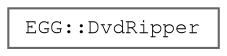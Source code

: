 digraph "Graphical Class Hierarchy"
{
 // LATEX_PDF_SIZE
  bgcolor="transparent";
  edge [fontname=FreeMono,fontsize=10,labelfontname=FreeMono,labelfontsize=10];
  node [fontname=FreeMono,fontsize=10,shape=box,height=0.2,width=0.4];
  rankdir="LR";
  Node0 [label="EGG::DvdRipper",height=0.2,width=0.4,color="grey40", fillcolor="white", style="filled",URL="$class_e_g_g_1_1_dvd_ripper.html",tooltip=" "];
}
